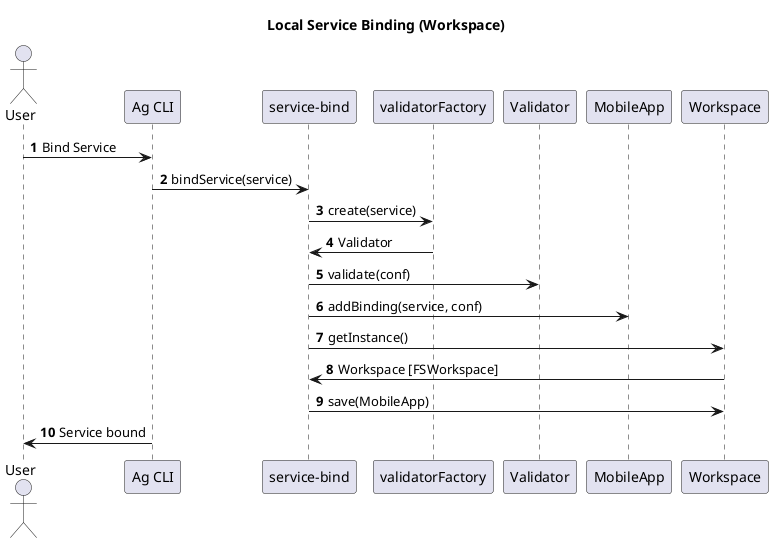 @startuml
title Local Service Binding (Workspace)
autonumber
actor User
participant "Ag CLI" as AgCLI
participant "service-bind" as servicebind
User -> AgCLI: Bind Service
AgCLI -> servicebind: bindService(service)
servicebind -> validatorFactory: create(service)
validatorFactory -> servicebind: Validator
servicebind -> Validator: validate(conf)
servicebind -> MobileApp: addBinding(service, conf)
servicebind -> Workspace: getInstance()
Workspace -> servicebind: Workspace [FSWorkspace]
servicebind -> Workspace: save(MobileApp)
AgCLI -> User: Service bound
@enduml